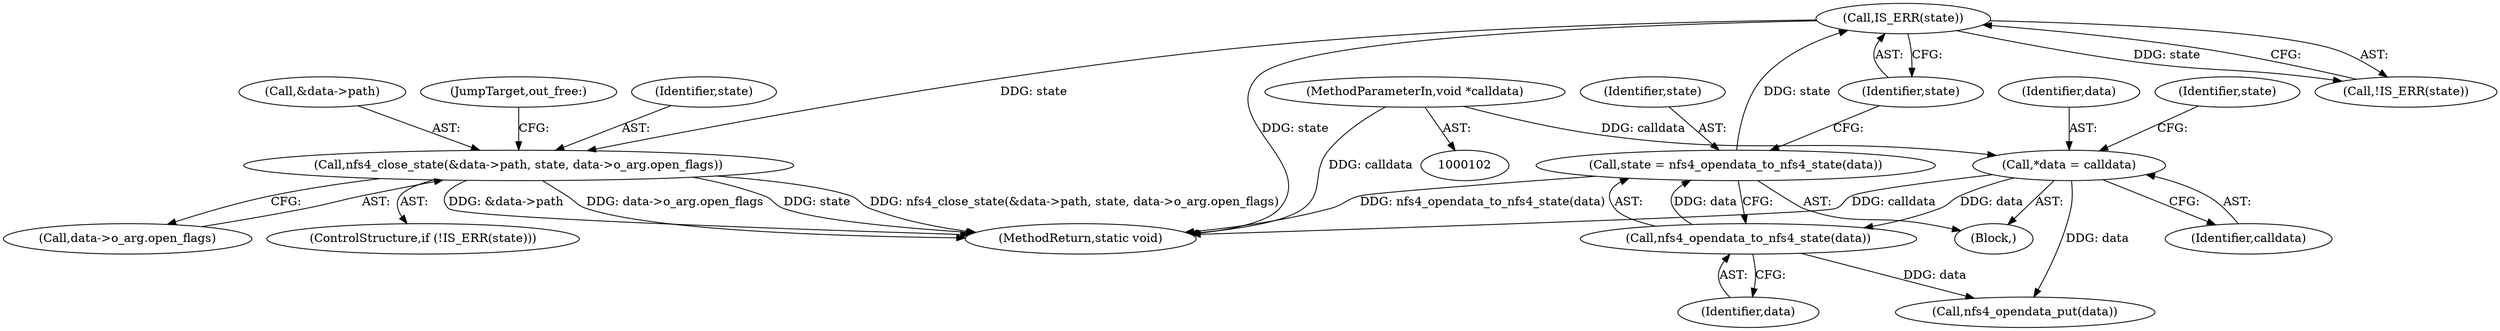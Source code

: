 digraph "0_linux_dc0b027dfadfcb8a5504f7d8052754bf8d501ab9_11@API" {
"1000134" [label="(Call,nfs4_close_state(&data->path, state, data->o_arg.open_flags))"];
"1000132" [label="(Call,IS_ERR(state))"];
"1000126" [label="(Call,state = nfs4_opendata_to_nfs4_state(data))"];
"1000128" [label="(Call,nfs4_opendata_to_nfs4_state(data))"];
"1000106" [label="(Call,*data = calldata)"];
"1000103" [label="(MethodParameterIn,void *calldata)"];
"1000140" [label="(Call,data->o_arg.open_flags)"];
"1000103" [label="(MethodParameterIn,void *calldata)"];
"1000108" [label="(Identifier,calldata)"];
"1000135" [label="(Call,&data->path)"];
"1000129" [label="(Identifier,data)"];
"1000111" [label="(Identifier,state)"];
"1000106" [label="(Call,*data = calldata)"];
"1000131" [label="(Call,!IS_ERR(state))"];
"1000133" [label="(Identifier,state)"];
"1000107" [label="(Identifier,data)"];
"1000134" [label="(Call,nfs4_close_state(&data->path, state, data->o_arg.open_flags))"];
"1000145" [label="(JumpTarget,out_free:)"];
"1000104" [label="(Block,)"];
"1000128" [label="(Call,nfs4_opendata_to_nfs4_state(data))"];
"1000126" [label="(Call,state = nfs4_opendata_to_nfs4_state(data))"];
"1000132" [label="(Call,IS_ERR(state))"];
"1000139" [label="(Identifier,state)"];
"1000127" [label="(Identifier,state)"];
"1000148" [label="(MethodReturn,static void)"];
"1000146" [label="(Call,nfs4_opendata_put(data))"];
"1000130" [label="(ControlStructure,if (!IS_ERR(state)))"];
"1000134" -> "1000130"  [label="AST: "];
"1000134" -> "1000140"  [label="CFG: "];
"1000135" -> "1000134"  [label="AST: "];
"1000139" -> "1000134"  [label="AST: "];
"1000140" -> "1000134"  [label="AST: "];
"1000145" -> "1000134"  [label="CFG: "];
"1000134" -> "1000148"  [label="DDG: data->o_arg.open_flags"];
"1000134" -> "1000148"  [label="DDG: state"];
"1000134" -> "1000148"  [label="DDG: nfs4_close_state(&data->path, state, data->o_arg.open_flags)"];
"1000134" -> "1000148"  [label="DDG: &data->path"];
"1000132" -> "1000134"  [label="DDG: state"];
"1000132" -> "1000131"  [label="AST: "];
"1000132" -> "1000133"  [label="CFG: "];
"1000133" -> "1000132"  [label="AST: "];
"1000131" -> "1000132"  [label="CFG: "];
"1000132" -> "1000148"  [label="DDG: state"];
"1000132" -> "1000131"  [label="DDG: state"];
"1000126" -> "1000132"  [label="DDG: state"];
"1000126" -> "1000104"  [label="AST: "];
"1000126" -> "1000128"  [label="CFG: "];
"1000127" -> "1000126"  [label="AST: "];
"1000128" -> "1000126"  [label="AST: "];
"1000133" -> "1000126"  [label="CFG: "];
"1000126" -> "1000148"  [label="DDG: nfs4_opendata_to_nfs4_state(data)"];
"1000128" -> "1000126"  [label="DDG: data"];
"1000128" -> "1000129"  [label="CFG: "];
"1000129" -> "1000128"  [label="AST: "];
"1000106" -> "1000128"  [label="DDG: data"];
"1000128" -> "1000146"  [label="DDG: data"];
"1000106" -> "1000104"  [label="AST: "];
"1000106" -> "1000108"  [label="CFG: "];
"1000107" -> "1000106"  [label="AST: "];
"1000108" -> "1000106"  [label="AST: "];
"1000111" -> "1000106"  [label="CFG: "];
"1000106" -> "1000148"  [label="DDG: calldata"];
"1000103" -> "1000106"  [label="DDG: calldata"];
"1000106" -> "1000146"  [label="DDG: data"];
"1000103" -> "1000102"  [label="AST: "];
"1000103" -> "1000148"  [label="DDG: calldata"];
}
